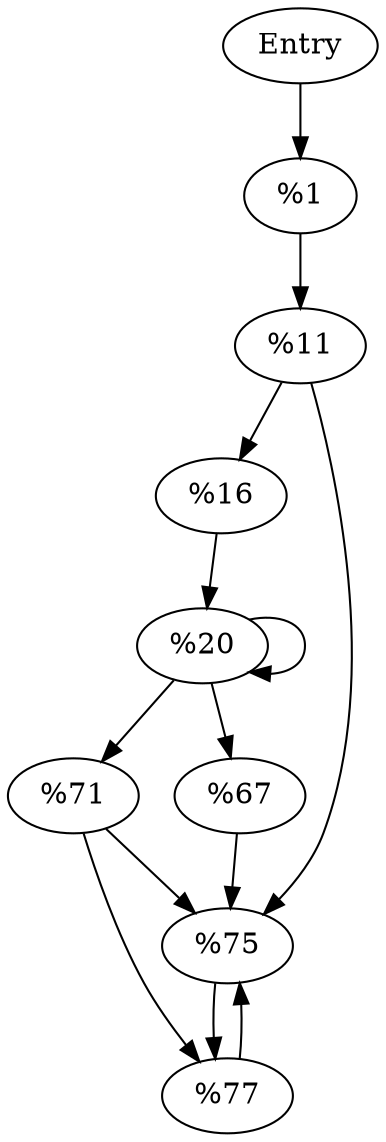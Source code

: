 digraph CFG {
    start [label="Entry"]
    node1 [label="%1"]
    node11 [label="%11"]
    node16 [label="%16"]
    node20 [label="%20"]
    node67 [label="%67"]
    node71 [label="%71"]
    node75 [label="%75"]
    node77 [label="%77"]

    start -> node1
    node1 -> node11
    node11 -> node16
    node11 -> node75
    node16 -> node20
    node20 -> node20
    node20 -> node67
    node20 -> node71
    node67 -> node75
    node71 -> node75
    node71 -> node77
    node75 -> node77
    node77 -> node75
}